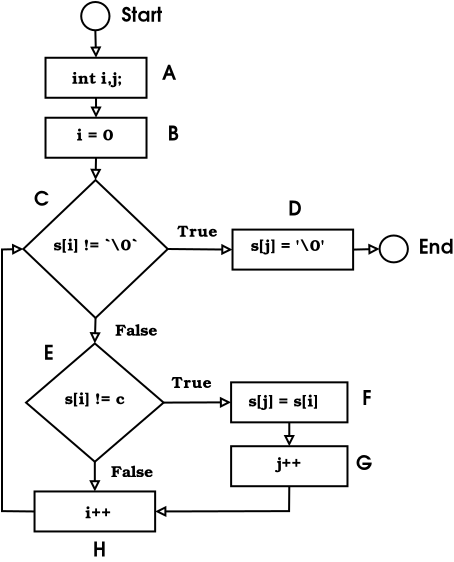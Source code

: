 <?xml version="1.0" encoding="UTF-8"?>
<dia:diagram xmlns:dia="http://www.lysator.liu.se/~alla/dia/"><dia:layer name="Background" visible="true"><dia:object type="Standard - Box" version="0" id="O0"><dia:attribute name="obj_pos"><dia:point val="11.85,3.05"/></dia:attribute><dia:attribute name="obj_bb"><dia:rectangle val="11.8,3;16.95,5.1"/></dia:attribute><dia:attribute name="elem_corner"><dia:point val="11.85,3.05"/></dia:attribute><dia:attribute name="elem_width"><dia:real val="5.05"/></dia:attribute><dia:attribute name="elem_height"><dia:real val="2"/></dia:attribute><dia:attribute name="show_background"><dia:boolean val="true"/></dia:attribute></dia:object><dia:object type="Standard - Text" version="0" id="O1"><dia:attribute name="obj_pos"><dia:point val="14.6,4.35"/></dia:attribute><dia:attribute name="obj_bb"><dia:rectangle val="13.264,3.5;15.986,4.65"/></dia:attribute><dia:attribute name="text"><dia:composite type="text"><dia:attribute name="string"><dia:string>#int i,j; #</dia:string></dia:attribute><dia:attribute name="font"><dia:font name="Bookman-Demi"/></dia:attribute><dia:attribute name="height"><dia:real val="1"/></dia:attribute><dia:attribute name="pos"><dia:point val="14.6,4.35"/></dia:attribute><dia:attribute name="color"><dia:color val="#000000"/></dia:attribute><dia:attribute name="alignment"><dia:enum val="1"/></dia:attribute></dia:composite></dia:attribute></dia:object><dia:object type="Standard - Box" version="0" id="O2"><dia:attribute name="obj_pos"><dia:point val="21.2,11.642"/></dia:attribute><dia:attribute name="obj_bb"><dia:rectangle val="21.15,11.592;27.28,13.692"/></dia:attribute><dia:attribute name="elem_corner"><dia:point val="21.2,11.642"/></dia:attribute><dia:attribute name="elem_width"><dia:real val="6.03"/></dia:attribute><dia:attribute name="elem_height"><dia:real val="2"/></dia:attribute><dia:attribute name="show_background"><dia:boolean val="true"/></dia:attribute></dia:object><dia:object type="Standard - Box" version="0" id="O3"><dia:attribute name="obj_pos"><dia:point val="21.129,19.279"/></dia:attribute><dia:attribute name="obj_bb"><dia:rectangle val="21.079,19.229;26.997,21.329"/></dia:attribute><dia:attribute name="elem_corner"><dia:point val="21.129,19.279"/></dia:attribute><dia:attribute name="elem_width"><dia:real val="5.818"/></dia:attribute><dia:attribute name="elem_height"><dia:real val="2"/></dia:attribute><dia:attribute name="show_background"><dia:boolean val="true"/></dia:attribute></dia:object><dia:object type="Standard - Box" version="0" id="O4"><dia:attribute name="obj_pos"><dia:point val="11.85,6.049"/></dia:attribute><dia:attribute name="obj_bb"><dia:rectangle val="11.8,5.999;16.95,8.099"/></dia:attribute><dia:attribute name="elem_corner"><dia:point val="11.85,6.049"/></dia:attribute><dia:attribute name="elem_width"><dia:real val="5.05"/></dia:attribute><dia:attribute name="elem_height"><dia:real val="2"/></dia:attribute><dia:attribute name="show_background"><dia:boolean val="true"/></dia:attribute></dia:object><dia:object type="Standard - Text" version="0" id="O5"><dia:attribute name="obj_pos"><dia:point val="13.95,9.15"/></dia:attribute><dia:attribute name="obj_bb"><dia:rectangle val="13.9,8.3;13.95,9.45"/></dia:attribute><dia:attribute name="text"><dia:composite type="text"><dia:attribute name="string"><dia:string>##</dia:string></dia:attribute><dia:attribute name="font"><dia:font name="Times-BoldItalic"/></dia:attribute><dia:attribute name="height"><dia:real val="1"/></dia:attribute><dia:attribute name="pos"><dia:point val="13.95,9.15"/></dia:attribute><dia:attribute name="color"><dia:color val="#000000"/></dia:attribute><dia:attribute name="alignment"><dia:enum val="1"/></dia:attribute></dia:composite></dia:attribute></dia:object><dia:object type="Standard - Text" version="0" id="O6"><dia:attribute name="obj_pos"><dia:point val="14.341,7.192"/></dia:attribute><dia:attribute name="obj_bb"><dia:rectangle val="13.373,6.342;15.359,7.492"/></dia:attribute><dia:attribute name="text"><dia:composite type="text"><dia:attribute name="string"><dia:string>#i = 0#</dia:string></dia:attribute><dia:attribute name="font"><dia:font name="Bookman-Demi"/></dia:attribute><dia:attribute name="height"><dia:real val="1"/></dia:attribute><dia:attribute name="pos"><dia:point val="14.341,7.192"/></dia:attribute><dia:attribute name="color"><dia:color val="#000000"/></dia:attribute><dia:attribute name="alignment"><dia:enum val="1"/></dia:attribute></dia:composite></dia:attribute></dia:object><dia:object type="Flowchart - Diamond" version="0" id="O7"><dia:attribute name="obj_pos"><dia:point val="10.74,9.164"/></dia:attribute><dia:attribute name="obj_bb"><dia:rectangle val="10.69,9.114;18.012,16.111"/></dia:attribute><dia:attribute name="elem_corner"><dia:point val="10.74,9.164"/></dia:attribute><dia:attribute name="elem_width"><dia:real val="7.222"/></dia:attribute><dia:attribute name="elem_height"><dia:real val="6.897"/></dia:attribute><dia:attribute name="show_background"><dia:boolean val="true"/></dia:attribute><dia:attribute name="padding"><dia:real val="0.354"/></dia:attribute><dia:attribute name="text"><dia:composite type="text"><dia:attribute name="string"><dia:string>#s[i] != `\0`#</dia:string></dia:attribute><dia:attribute name="font"><dia:font name="Bookman-Demi"/></dia:attribute><dia:attribute name="height"><dia:real val="1"/></dia:attribute><dia:attribute name="pos"><dia:point val="14.351,12.912"/></dia:attribute><dia:attribute name="color"><dia:color val="#000000"/></dia:attribute><dia:attribute name="alignment"><dia:enum val="1"/></dia:attribute></dia:composite></dia:attribute></dia:object><dia:object type="Flowchart - Diamond" version="0" id="O8"><dia:attribute name="obj_pos"><dia:point val="10.876,17.334"/></dia:attribute><dia:attribute name="obj_bb"><dia:rectangle val="10.826,17.284;17.805,23.3"/></dia:attribute><dia:attribute name="elem_corner"><dia:point val="10.876,17.334"/></dia:attribute><dia:attribute name="elem_width"><dia:real val="6.879"/></dia:attribute><dia:attribute name="elem_height"><dia:real val="5.916"/></dia:attribute><dia:attribute name="show_background"><dia:boolean val="true"/></dia:attribute><dia:attribute name="padding"><dia:real val="0.354"/></dia:attribute><dia:attribute name="text"><dia:composite type="text"><dia:attribute name="string"><dia:string>#s[i] != c#</dia:string></dia:attribute><dia:attribute name="font"><dia:font name="Bookman-Demi"/></dia:attribute><dia:attribute name="height"><dia:real val="1"/></dia:attribute><dia:attribute name="pos"><dia:point val="14.315,20.592"/></dia:attribute><dia:attribute name="color"><dia:color val="#000000"/></dia:attribute><dia:attribute name="alignment"><dia:enum val="1"/></dia:attribute></dia:composite></dia:attribute></dia:object><dia:object type="Standard - Text" version="0" id="O9"><dia:attribute name="obj_pos"><dia:point val="23.745,20.485"/></dia:attribute><dia:attribute name="obj_bb"><dia:rectangle val="21.859,19.685;25.632,20.685"/></dia:attribute><dia:attribute name="text"><dia:composite type="text"><dia:attribute name="string"><dia:string>#s[j] = s[i]#</dia:string></dia:attribute><dia:attribute name="font"><dia:font name="Bookman-Demi"/></dia:attribute><dia:attribute name="height"><dia:real val="1"/></dia:attribute><dia:attribute name="pos"><dia:point val="23.745,20.485"/></dia:attribute><dia:attribute name="color"><dia:color val="#000000"/></dia:attribute><dia:attribute name="alignment"><dia:enum val="1"/></dia:attribute></dia:composite></dia:attribute></dia:object><dia:object type="Standard - Box" version="0" id="O10"><dia:attribute name="obj_pos"><dia:point val="21.13,22.473"/></dia:attribute><dia:attribute name="obj_bb"><dia:rectangle val="21.079,22.423;26.997,24.523"/></dia:attribute><dia:attribute name="elem_corner"><dia:point val="21.13,22.473"/></dia:attribute><dia:attribute name="elem_width"><dia:real val="5.818"/></dia:attribute><dia:attribute name="elem_height"><dia:real val="2"/></dia:attribute><dia:attribute name="show_background"><dia:boolean val="true"/></dia:attribute></dia:object><dia:object type="Standard - Text" version="0" id="O11"><dia:attribute name="obj_pos"><dia:point val="24.028,23.597"/></dia:attribute><dia:attribute name="obj_bb"><dia:rectangle val="23.33,22.747;24.777,23.897"/></dia:attribute><dia:attribute name="text"><dia:composite type="text"><dia:attribute name="string"><dia:string>#j++#</dia:string></dia:attribute><dia:attribute name="font"><dia:font name="Bookman-Demi"/></dia:attribute><dia:attribute name="height"><dia:real val="1"/></dia:attribute><dia:attribute name="pos"><dia:point val="24.028,23.597"/></dia:attribute><dia:attribute name="color"><dia:color val="#000000"/></dia:attribute><dia:attribute name="alignment"><dia:enum val="1"/></dia:attribute></dia:composite></dia:attribute></dia:object><dia:object type="Standard - Text" version="0" id="O12"><dia:attribute name="obj_pos"><dia:point val="23.957,12.707"/></dia:attribute><dia:attribute name="obj_bb"><dia:rectangle val="22.11,11.907;25.805,12.907"/></dia:attribute><dia:attribute name="text"><dia:composite type="text"><dia:attribute name="string"><dia:string>#s[j] = '\0'#</dia:string></dia:attribute><dia:attribute name="font"><dia:font name="Bookman-Demi"/></dia:attribute><dia:attribute name="height"><dia:real val="1"/></dia:attribute><dia:attribute name="pos"><dia:point val="23.957,12.707"/></dia:attribute><dia:attribute name="color"><dia:color val="#000000"/></dia:attribute><dia:attribute name="alignment"><dia:enum val="1"/></dia:attribute></dia:composite></dia:attribute></dia:object><dia:object type="Standard - Line" version="0" id="O13"><dia:attribute name="obj_pos"><dia:point val="14.375,5.05"/></dia:attribute><dia:attribute name="obj_bb"><dia:rectangle val="13.975,5;14.775,6.099"/></dia:attribute><dia:attribute name="conn_endpoints"><dia:point val="14.375,5.05"/><dia:point val="14.375,6.049"/></dia:attribute><dia:attribute name="numcp"><dia:int val="1"/></dia:attribute><dia:attribute name="line_width"><dia:real val="0.1"/></dia:attribute><dia:attribute name="end_arrow"><dia:enum val="2"/></dia:attribute><dia:attribute name="end_arrow_length"><dia:real val="0.4"/></dia:attribute><dia:attribute name="end_arrow_width"><dia:real val="0.4"/></dia:attribute><dia:connections><dia:connection handle="0" to="O0" connection="6"/><dia:connection handle="1" to="O4" connection="1"/></dia:connections></dia:object><dia:object type="Standard - Line" version="0" id="O14"><dia:attribute name="obj_pos"><dia:point val="14.375,8.049"/></dia:attribute><dia:attribute name="obj_bb"><dia:rectangle val="13.95,7.998;14.752,9.222"/></dia:attribute><dia:attribute name="conn_endpoints"><dia:point val="14.375,8.049"/><dia:point val="14.351,9.164"/></dia:attribute><dia:attribute name="numcp"><dia:int val="1"/></dia:attribute><dia:attribute name="line_width"><dia:real val="0.1"/></dia:attribute><dia:attribute name="end_arrow"><dia:enum val="2"/></dia:attribute><dia:attribute name="end_arrow_length"><dia:real val="0.4"/></dia:attribute><dia:attribute name="end_arrow_width"><dia:real val="0.4"/></dia:attribute><dia:connections><dia:connection handle="0" to="O4" connection="6"/><dia:connection handle="1" to="O7" connection="0"/></dia:connections></dia:object><dia:object type="Standard - Line" version="0" id="O15"><dia:attribute name="obj_pos"><dia:point val="14.351,16.061"/></dia:attribute><dia:attribute name="obj_bb"><dia:rectangle val="13.914,16.01;14.717,17.395"/></dia:attribute><dia:attribute name="conn_endpoints"><dia:point val="14.351,16.061"/><dia:point val="14.315,17.334"/></dia:attribute><dia:attribute name="numcp"><dia:int val="1"/></dia:attribute><dia:attribute name="line_width"><dia:real val="0.1"/></dia:attribute><dia:attribute name="end_arrow"><dia:enum val="2"/></dia:attribute><dia:attribute name="end_arrow_length"><dia:real val="0.4"/></dia:attribute><dia:attribute name="end_arrow_width"><dia:real val="0.4"/></dia:attribute><dia:connections><dia:connection handle="0" to="O7" connection="8"/><dia:connection handle="1" to="O8" connection="0"/></dia:connections></dia:object><dia:object type="Standard - Line" version="0" id="O16"><dia:attribute name="obj_pos"><dia:point val="17.962,12.612"/></dia:attribute><dia:attribute name="obj_bb"><dia:rectangle val="17.912,12.242;21.253,13.043"/></dia:attribute><dia:attribute name="conn_endpoints"><dia:point val="17.962,12.612"/><dia:point val="21.2,12.642"/></dia:attribute><dia:attribute name="numcp"><dia:int val="1"/></dia:attribute><dia:attribute name="line_width"><dia:real val="0.1"/></dia:attribute><dia:attribute name="end_arrow"><dia:enum val="2"/></dia:attribute><dia:attribute name="end_arrow_length"><dia:real val="0.4"/></dia:attribute><dia:attribute name="end_arrow_width"><dia:real val="0.4"/></dia:attribute><dia:connections><dia:connection handle="0" to="O7" connection="4"/><dia:connection handle="1" to="O2" connection="3"/></dia:connections></dia:object><dia:object type="Standard - Line" version="0" id="O17"><dia:attribute name="obj_pos"><dia:point val="17.755,20.292"/></dia:attribute><dia:attribute name="obj_bb"><dia:rectangle val="17.705,19.879;21.181,20.679"/></dia:attribute><dia:attribute name="conn_endpoints"><dia:point val="17.755,20.292"/><dia:point val="21.129,20.279"/></dia:attribute><dia:attribute name="numcp"><dia:int val="1"/></dia:attribute><dia:attribute name="line_width"><dia:real val="0.1"/></dia:attribute><dia:attribute name="end_arrow"><dia:enum val="2"/></dia:attribute><dia:attribute name="end_arrow_length"><dia:real val="0.4"/></dia:attribute><dia:attribute name="end_arrow_width"><dia:real val="0.4"/></dia:attribute><dia:connections><dia:connection handle="0" to="O8" connection="4"/><dia:connection handle="1" to="O3" connection="3"/></dia:connections></dia:object><dia:object type="Standard - Line" version="0" id="O18"><dia:attribute name="obj_pos"><dia:point val="24.038,21.279"/></dia:attribute><dia:attribute name="obj_bb"><dia:rectangle val="23.639,21.229;24.439,22.523"/></dia:attribute><dia:attribute name="conn_endpoints"><dia:point val="24.038,21.279"/><dia:point val="24.038,22.473"/></dia:attribute><dia:attribute name="numcp"><dia:int val="1"/></dia:attribute><dia:attribute name="line_width"><dia:real val="0.1"/></dia:attribute><dia:attribute name="end_arrow"><dia:enum val="2"/></dia:attribute><dia:attribute name="end_arrow_length"><dia:real val="0.4"/></dia:attribute><dia:attribute name="end_arrow_width"><dia:real val="0.4"/></dia:attribute><dia:connections><dia:connection handle="0" to="O3" connection="6"/><dia:connection handle="1" to="O10" connection="1"/></dia:connections></dia:object><dia:object type="Standard - Box" version="0" id="O19"><dia:attribute name="obj_pos"><dia:point val="11.301,24.735"/></dia:attribute><dia:attribute name="obj_bb"><dia:rectangle val="11.251,24.686;17.381,26.785"/></dia:attribute><dia:attribute name="elem_corner"><dia:point val="11.301,24.735"/></dia:attribute><dia:attribute name="elem_width"><dia:real val="6.03"/></dia:attribute><dia:attribute name="elem_height"><dia:real val="2"/></dia:attribute><dia:attribute name="show_background"><dia:boolean val="true"/></dia:attribute></dia:object><dia:object type="Standard - Text" version="0" id="O20"><dia:attribute name="obj_pos"><dia:point val="14.482,26.071"/></dia:attribute><dia:attribute name="obj_bb"><dia:rectangle val="13.784,25.271;15.181,26.271"/></dia:attribute><dia:attribute name="text"><dia:composite type="text"><dia:attribute name="string"><dia:string>#i++#</dia:string></dia:attribute><dia:attribute name="font"><dia:font name="Bookman-Demi"/></dia:attribute><dia:attribute name="height"><dia:real val="1"/></dia:attribute><dia:attribute name="pos"><dia:point val="14.482,26.071"/></dia:attribute><dia:attribute name="color"><dia:color val="#000000"/></dia:attribute><dia:attribute name="alignment"><dia:enum val="1"/></dia:attribute></dia:composite></dia:attribute></dia:object><dia:object type="Standard - Line" version="0" id="O21"><dia:attribute name="obj_pos"><dia:point val="14.315,23.25"/></dia:attribute><dia:attribute name="obj_bb"><dia:rectangle val="13.916,23.2;14.716,24.786"/></dia:attribute><dia:attribute name="conn_endpoints"><dia:point val="14.315,23.25"/><dia:point val="14.316,24.735"/></dia:attribute><dia:attribute name="numcp"><dia:int val="1"/></dia:attribute><dia:attribute name="line_width"><dia:real val="0.1"/></dia:attribute><dia:attribute name="end_arrow"><dia:enum val="2"/></dia:attribute><dia:attribute name="end_arrow_length"><dia:real val="0.4"/></dia:attribute><dia:attribute name="end_arrow_width"><dia:real val="0.4"/></dia:attribute><dia:connections><dia:connection handle="0" to="O8" connection="8"/><dia:connection handle="1" to="O19" connection="1"/></dia:connections></dia:object><dia:object type="Standard - PolyLine" version="0" id="O22"><dia:attribute name="obj_pos"><dia:point val="11.301,25.735"/></dia:attribute><dia:attribute name="obj_bb"><dia:rectangle val="9.624,12.211;11.351,25.786"/></dia:attribute><dia:attribute name="poly_points"><dia:point val="11.301,25.735"/><dia:point val="9.674,25.718"/><dia:point val="9.674,12.636"/><dia:point val="10.74,12.612"/></dia:attribute><dia:attribute name="line_width"><dia:real val="0.1"/></dia:attribute><dia:attribute name="end_arrow"><dia:enum val="2"/></dia:attribute><dia:attribute name="end_arrow_length"><dia:real val="0.4"/></dia:attribute><dia:attribute name="end_arrow_width"><dia:real val="0.4"/></dia:attribute><dia:connections><dia:connection handle="0" to="O19" connection="3"/><dia:connection handle="3" to="O7" connection="12"/></dia:connections></dia:object><dia:object type="Standard - Ellipse" version="0" id="O23"><dia:attribute name="obj_pos"><dia:point val="13.634,0.262"/></dia:attribute><dia:attribute name="obj_bb"><dia:rectangle val="13.584,0.212;15.098,1.726"/></dia:attribute><dia:attribute name="elem_corner"><dia:point val="13.634,0.262"/></dia:attribute><dia:attribute name="elem_width"><dia:real val="1.414"/></dia:attribute><dia:attribute name="elem_height"><dia:real val="1.414"/></dia:attribute></dia:object><dia:object type="Standard - Ellipse" version="0" id="O24"><dia:attribute name="obj_pos"><dia:point val="28.554,11.937"/></dia:attribute><dia:attribute name="obj_bb"><dia:rectangle val="28.504,11.887;30.018,13.33"/></dia:attribute><dia:attribute name="elem_corner"><dia:point val="28.554,11.937"/></dia:attribute><dia:attribute name="elem_width"><dia:real val="1.414"/></dia:attribute><dia:attribute name="elem_height"><dia:real val="1.343"/></dia:attribute></dia:object><dia:object type="Standard - Line" version="0" id="O25"><dia:attribute name="obj_pos"><dia:point val="14.341,1.676"/></dia:attribute><dia:attribute name="obj_bb"><dia:rectangle val="13.974,1.625;14.776,3.11"/></dia:attribute><dia:attribute name="conn_endpoints"><dia:point val="14.341,1.676"/><dia:point val="14.375,3.05"/></dia:attribute><dia:attribute name="numcp"><dia:int val="1"/></dia:attribute><dia:attribute name="line_width"><dia:real val="0.1"/></dia:attribute><dia:attribute name="end_arrow"><dia:enum val="2"/></dia:attribute><dia:attribute name="end_arrow_length"><dia:real val="0.4"/></dia:attribute><dia:attribute name="end_arrow_width"><dia:real val="0.4"/></dia:attribute><dia:connections><dia:connection handle="0" to="O23" connection="6"/><dia:connection handle="1" to="O0" connection="1"/></dia:connections></dia:object><dia:object type="Standard - Line" version="0" id="O26"><dia:attribute name="obj_pos"><dia:point val="27.23,12.642"/></dia:attribute><dia:attribute name="obj_bb"><dia:rectangle val="27.178,12.207;28.614,13.01"/></dia:attribute><dia:attribute name="conn_endpoints"><dia:point val="27.23,12.642"/><dia:point val="28.554,12.609"/></dia:attribute><dia:attribute name="numcp"><dia:int val="1"/></dia:attribute><dia:attribute name="line_width"><dia:real val="0.1"/></dia:attribute><dia:attribute name="end_arrow"><dia:enum val="2"/></dia:attribute><dia:attribute name="end_arrow_length"><dia:real val="0.4"/></dia:attribute><dia:attribute name="end_arrow_width"><dia:real val="0.4"/></dia:attribute><dia:connections><dia:connection handle="0" to="O2" connection="4"/><dia:connection handle="1" to="O24" connection="3"/></dia:connections></dia:object><dia:object type="Standard - PolyLine" version="0" id="O27"><dia:attribute name="obj_pos"><dia:point val="24.038,24.473"/></dia:attribute><dia:attribute name="obj_bb"><dia:rectangle val="17.28,24.422;24.089,26.136"/></dia:attribute><dia:attribute name="poly_points"><dia:point val="24.038,24.473"/><dia:point val="24.028,25.718"/><dia:point val="17.331,25.735"/></dia:attribute><dia:attribute name="line_width"><dia:real val="0.1"/></dia:attribute><dia:attribute name="end_arrow"><dia:enum val="2"/></dia:attribute><dia:attribute name="end_arrow_length"><dia:real val="0.4"/></dia:attribute><dia:attribute name="end_arrow_width"><dia:real val="0.4"/></dia:attribute><dia:connections><dia:connection handle="0" to="O10" connection="6"/><dia:connection handle="2" to="O19" connection="4"/></dia:connections></dia:object><dia:object type="Standard - Text" version="0" id="O28"><dia:attribute name="obj_pos"><dia:point val="16.674,1.252"/></dia:attribute><dia:attribute name="obj_bb"><dia:rectangle val="15.4,0.242;17.998,1.592"/></dia:attribute><dia:attribute name="text"><dia:composite type="text"><dia:attribute name="string"><dia:string>#Start#</dia:string></dia:attribute><dia:attribute name="font"><dia:font name="AvantGarde-Demi"/></dia:attribute><dia:attribute name="height"><dia:real val="1.2"/></dia:attribute><dia:attribute name="pos"><dia:point val="16.674,1.252"/></dia:attribute><dia:attribute name="color"><dia:color val="#000000"/></dia:attribute><dia:attribute name="alignment"><dia:enum val="1"/></dia:attribute></dia:composite></dia:attribute></dia:object><dia:object type="Standard - Text" version="0" id="O29"><dia:attribute name="obj_pos"><dia:point val="31.382,12.848"/></dia:attribute><dia:attribute name="obj_bb"><dia:rectangle val="30.326,11.889;32.438,13.088"/></dia:attribute><dia:attribute name="text"><dia:composite type="text"><dia:attribute name="string"><dia:string>#End#</dia:string></dia:attribute><dia:attribute name="font"><dia:font name="AvantGarde-Demi"/></dia:attribute><dia:attribute name="height"><dia:real val="1.2"/></dia:attribute><dia:attribute name="pos"><dia:point val="31.382,12.848"/></dia:attribute><dia:attribute name="color"><dia:color val="#000000"/></dia:attribute><dia:attribute name="alignment"><dia:enum val="1"/></dia:attribute></dia:composite></dia:attribute></dia:object><dia:object type="Standard - Text" version="0" id="O30"><dia:attribute name="obj_pos"><dia:point val="18.018,4.151"/></dia:attribute><dia:attribute name="obj_bb"><dia:rectangle val="17.572,3.141;18.414,4.491"/></dia:attribute><dia:attribute name="text"><dia:composite type="text"><dia:attribute name="string"><dia:string>#A#</dia:string></dia:attribute><dia:attribute name="font"><dia:font name="AvantGarde-Demi"/></dia:attribute><dia:attribute name="height"><dia:real val="1.2"/></dia:attribute><dia:attribute name="pos"><dia:point val="18.018,4.151"/></dia:attribute><dia:attribute name="color"><dia:color val="#000000"/></dia:attribute><dia:attribute name="alignment"><dia:enum val="1"/></dia:attribute></dia:composite></dia:attribute></dia:object><dia:object type="Standard - Text" version="0" id="O31"><dia:attribute name="obj_pos"><dia:point val="18.23,7.192"/></dia:attribute><dia:attribute name="obj_bb"><dia:rectangle val="17.784,6.182;18.626,7.532"/></dia:attribute><dia:attribute name="text"><dia:composite type="text"><dia:attribute name="string"><dia:string>#B#</dia:string></dia:attribute><dia:attribute name="font"><dia:font name="AvantGarde-Demi"/></dia:attribute><dia:attribute name="height"><dia:real val="1.2"/></dia:attribute><dia:attribute name="pos"><dia:point val="18.23,7.192"/></dia:attribute><dia:attribute name="color"><dia:color val="#000000"/></dia:attribute><dia:attribute name="alignment"><dia:enum val="1"/></dia:attribute></dia:composite></dia:attribute></dia:object><dia:object type="Standard - Text" version="0" id="O32"><dia:attribute name="obj_pos"><dia:point val="11.654,10.444"/></dia:attribute><dia:attribute name="obj_bb"><dia:rectangle val="11.175,9.434;12.083,10.784"/></dia:attribute><dia:attribute name="text"><dia:composite type="text"><dia:attribute name="string"><dia:string>#C#</dia:string></dia:attribute><dia:attribute name="font"><dia:font name="AvantGarde-Demi"/></dia:attribute><dia:attribute name="height"><dia:real val="1.2"/></dia:attribute><dia:attribute name="pos"><dia:point val="11.654,10.444"/></dia:attribute><dia:attribute name="color"><dia:color val="#000000"/></dia:attribute><dia:attribute name="alignment"><dia:enum val="1"/></dia:attribute></dia:composite></dia:attribute></dia:object><dia:object type="Standard - Text" version="0" id="O33"><dia:attribute name="obj_pos"><dia:point val="24.311,10.939"/></dia:attribute><dia:attribute name="obj_bb"><dia:rectangle val="23.832,9.929;24.74,11.279"/></dia:attribute><dia:attribute name="text"><dia:composite type="text"><dia:attribute name="string"><dia:string>#D#</dia:string></dia:attribute><dia:attribute name="font"><dia:font name="AvantGarde-Demi"/></dia:attribute><dia:attribute name="height"><dia:real val="1.2"/></dia:attribute><dia:attribute name="pos"><dia:point val="24.311,10.939"/></dia:attribute><dia:attribute name="color"><dia:color val="#000000"/></dia:attribute><dia:attribute name="alignment"><dia:enum val="1"/></dia:attribute></dia:composite></dia:attribute></dia:object><dia:object type="Standard - Text" version="0" id="O34"><dia:attribute name="obj_pos"><dia:point val="12.007,18.152"/></dia:attribute><dia:attribute name="obj_bb"><dia:rectangle val="11.561,17.142;12.403,18.492"/></dia:attribute><dia:attribute name="text"><dia:composite type="text"><dia:attribute name="string"><dia:string>#E#</dia:string></dia:attribute><dia:attribute name="font"><dia:font name="AvantGarde-Demi"/></dia:attribute><dia:attribute name="height"><dia:real val="1.2"/></dia:attribute><dia:attribute name="pos"><dia:point val="12.007,18.152"/></dia:attribute><dia:attribute name="color"><dia:color val="#000000"/></dia:attribute><dia:attribute name="alignment"><dia:enum val="1"/></dia:attribute></dia:composite></dia:attribute></dia:object><dia:object type="Standard - Text" version="0" id="O35"><dia:attribute name="obj_pos"><dia:point val="27.917,20.415"/></dia:attribute><dia:attribute name="obj_bb"><dia:rectangle val="27.554,19.455;28.28,20.655"/></dia:attribute><dia:attribute name="text"><dia:composite type="text"><dia:attribute name="string"><dia:string>#F#</dia:string></dia:attribute><dia:attribute name="font"><dia:font name="AvantGarde-Demi"/></dia:attribute><dia:attribute name="height"><dia:real val="1.2"/></dia:attribute><dia:attribute name="pos"><dia:point val="27.917,20.415"/></dia:attribute><dia:attribute name="color"><dia:color val="#000000"/></dia:attribute><dia:attribute name="alignment"><dia:enum val="1"/></dia:attribute></dia:composite></dia:attribute></dia:object><dia:object type="Standard - Text" version="0" id="O36"><dia:attribute name="obj_pos"><dia:point val="27.776,23.667"/></dia:attribute><dia:attribute name="obj_bb"><dia:rectangle val="27.314,22.707;28.238,23.907"/></dia:attribute><dia:attribute name="text"><dia:composite type="text"><dia:attribute name="string"><dia:string>#G#</dia:string></dia:attribute><dia:attribute name="font"><dia:font name="AvantGarde-Demi"/></dia:attribute><dia:attribute name="height"><dia:real val="1.2"/></dia:attribute><dia:attribute name="pos"><dia:point val="27.776,23.667"/></dia:attribute><dia:attribute name="color"><dia:color val="#000000"/></dia:attribute><dia:attribute name="alignment"><dia:enum val="1"/></dia:attribute></dia:composite></dia:attribute></dia:object><dia:object type="Standard - Text" version="0" id="O37"><dia:attribute name="obj_pos"><dia:point val="14.553,27.981"/></dia:attribute><dia:attribute name="obj_bb"><dia:rectangle val="14.074,26.971;14.982,28.321"/></dia:attribute><dia:attribute name="text"><dia:composite type="text"><dia:attribute name="string"><dia:string>#H#</dia:string></dia:attribute><dia:attribute name="font"><dia:font name="AvantGarde-Demi"/></dia:attribute><dia:attribute name="height"><dia:real val="1.2"/></dia:attribute><dia:attribute name="pos"><dia:point val="14.553,27.981"/></dia:attribute><dia:attribute name="color"><dia:color val="#000000"/></dia:attribute><dia:attribute name="alignment"><dia:enum val="1"/></dia:attribute></dia:composite></dia:attribute></dia:object><dia:object type="Standard - Text" version="0" id="O38"><dia:attribute name="obj_pos"><dia:point val="19.432,12"/></dia:attribute><dia:attribute name="obj_bb"><dia:rectangle val="18.409,11.15;20.505,12.3"/></dia:attribute><dia:attribute name="text"><dia:composite type="text"><dia:attribute name="string"><dia:string>#True#</dia:string></dia:attribute><dia:attribute name="font"><dia:font name="Bookman-Demi"/></dia:attribute><dia:attribute name="height"><dia:real val="1"/></dia:attribute><dia:attribute name="pos"><dia:point val="19.432,12"/></dia:attribute><dia:attribute name="color"><dia:color val="#000000"/></dia:attribute><dia:attribute name="alignment"><dia:enum val="1"/></dia:attribute></dia:composite></dia:attribute></dia:object><dia:object type="Standard - Text" version="0" id="O39"><dia:attribute name="obj_pos"><dia:point val="16.391,16.95"/></dia:attribute><dia:attribute name="obj_bb"><dia:rectangle val="15.17,16.1;17.662,17.25"/></dia:attribute><dia:attribute name="text"><dia:composite type="text"><dia:attribute name="string"><dia:string>#False#</dia:string></dia:attribute><dia:attribute name="font"><dia:font name="Bookman-Demi"/></dia:attribute><dia:attribute name="height"><dia:real val="1"/></dia:attribute><dia:attribute name="pos"><dia:point val="16.391,16.95"/></dia:attribute><dia:attribute name="color"><dia:color val="#000000"/></dia:attribute><dia:attribute name="alignment"><dia:enum val="1"/></dia:attribute></dia:composite></dia:attribute></dia:object><dia:object type="Standard - Text" version="0" id="O40"><dia:attribute name="obj_pos"><dia:point val="19.149,19.566"/></dia:attribute><dia:attribute name="obj_bb"><dia:rectangle val="18.126,18.716;20.222,19.866"/></dia:attribute><dia:attribute name="text"><dia:composite type="text"><dia:attribute name="string"><dia:string>#True#</dia:string></dia:attribute><dia:attribute name="font"><dia:font name="Bookman-Demi"/></dia:attribute><dia:attribute name="height"><dia:real val="1"/></dia:attribute><dia:attribute name="pos"><dia:point val="19.149,19.566"/></dia:attribute><dia:attribute name="color"><dia:color val="#000000"/></dia:attribute><dia:attribute name="alignment"><dia:enum val="1"/></dia:attribute></dia:composite></dia:attribute></dia:object><dia:object type="Standard - Text" version="0" id="O41"><dia:attribute name="obj_pos"><dia:point val="16.179,24.021"/></dia:attribute><dia:attribute name="obj_bb"><dia:rectangle val="14.958,23.221;17.4,24.221"/></dia:attribute><dia:attribute name="text"><dia:composite type="text"><dia:attribute name="string"><dia:string>#False#</dia:string></dia:attribute><dia:attribute name="font"><dia:font name="Bookman-Demi"/></dia:attribute><dia:attribute name="height"><dia:real val="1"/></dia:attribute><dia:attribute name="pos"><dia:point val="16.179,24.021"/></dia:attribute><dia:attribute name="color"><dia:color val="#000000"/></dia:attribute><dia:attribute name="alignment"><dia:enum val="1"/></dia:attribute></dia:composite></dia:attribute></dia:object></dia:layer></dia:diagram>
